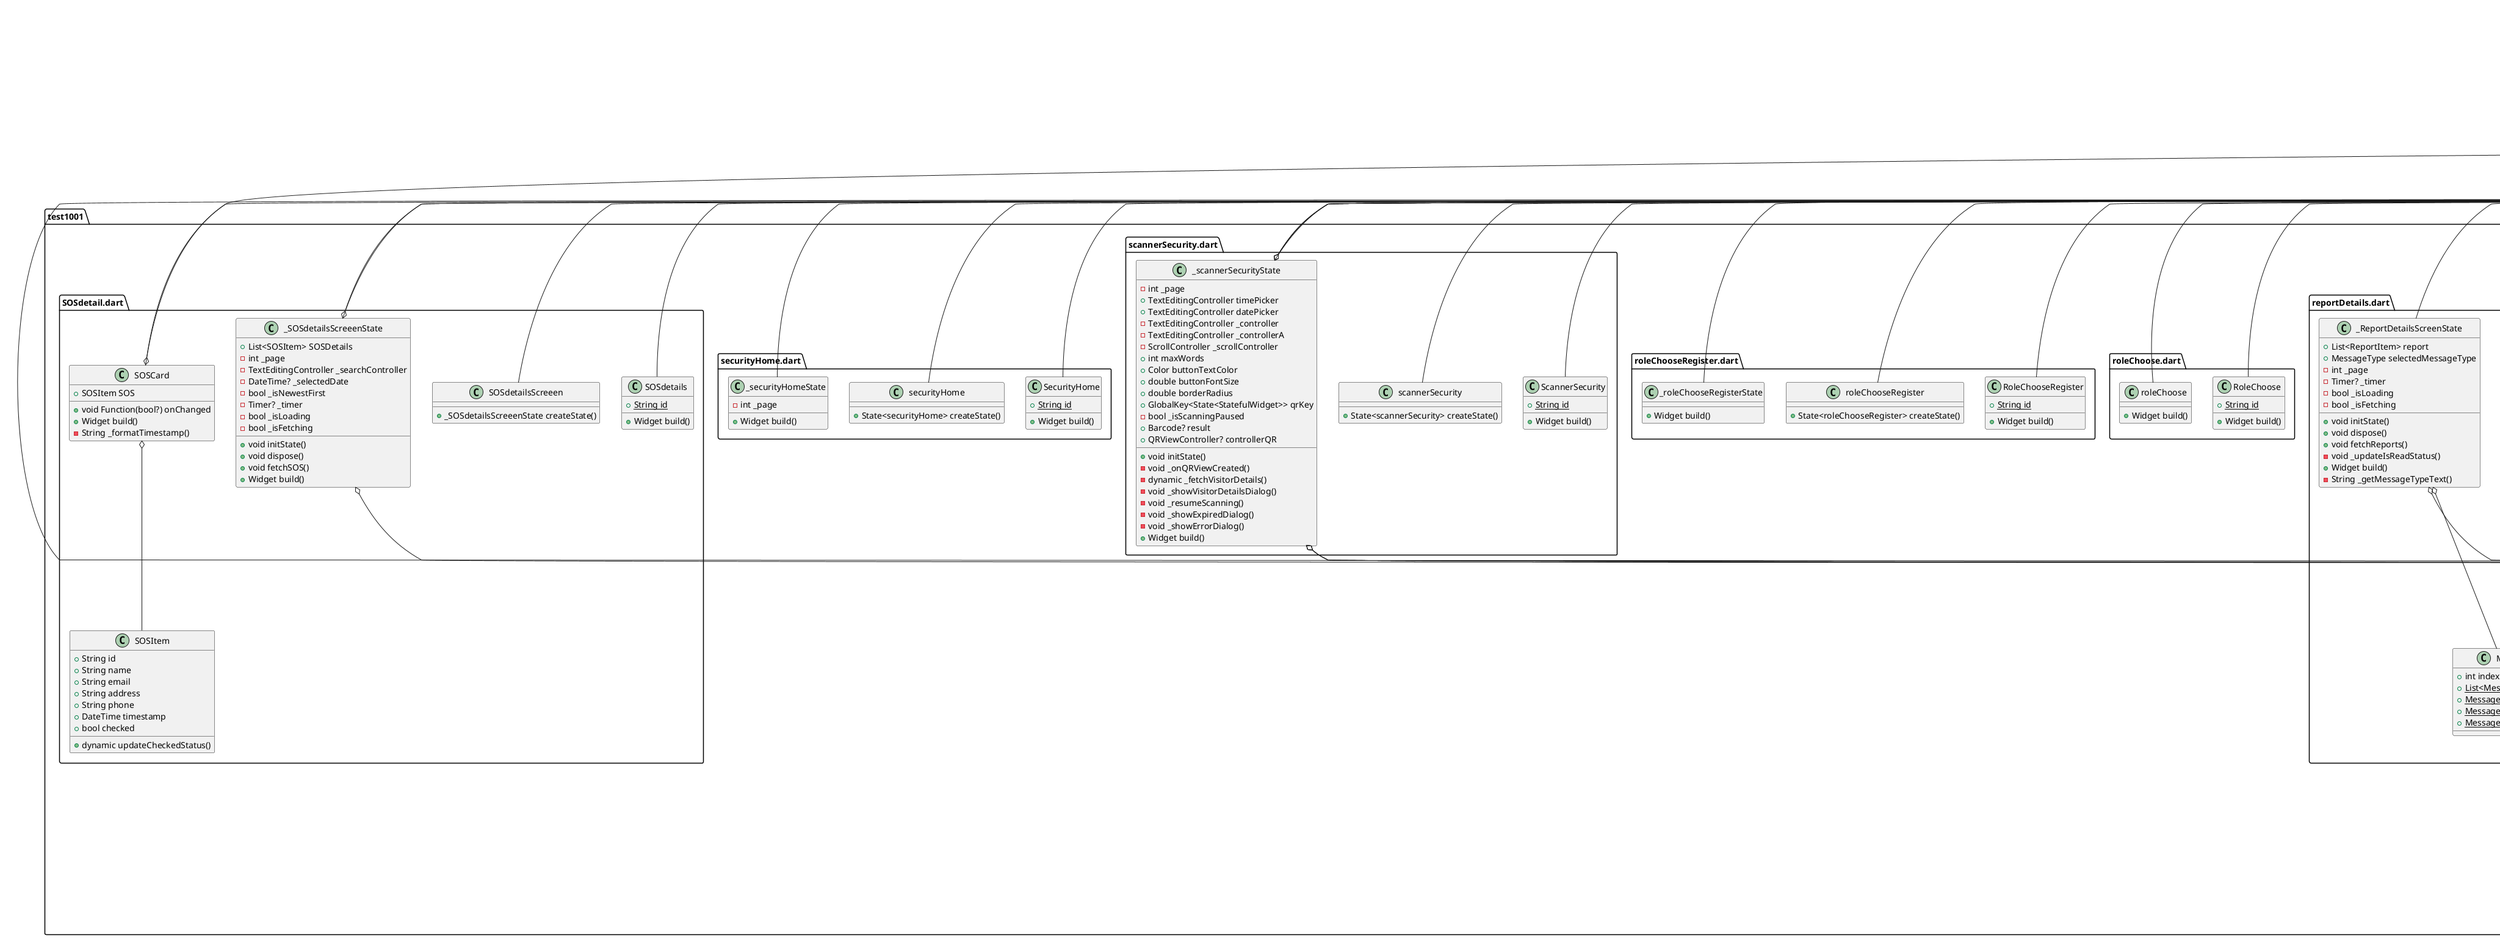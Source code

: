 @startuml
set namespaceSeparator ::

class "test1001::adminHome.dart::AdminHome" {
  {static} +String id
  +Widget build()
}

"flutter::src::widgets::framework.dart::StatelessWidget" <|-- "test1001::adminHome.dart::AdminHome"

class "test1001::adminHome.dart::adminHome" {
  +State<adminHome> createState()
}

"flutter::src::widgets::framework.dart::StatefulWidget" <|-- "test1001::adminHome.dart::adminHome"

class "test1001::adminHome.dart::_adminHomeState" {
  -int _page
  +Widget build()
}

"flutter::src::widgets::framework.dart::State" <|-- "test1001::adminHome.dart::_adminHomeState"

class "test1001::announcementResident.dart::NotificationApp" {
  {static} +String id
  +Widget build()
}

"flutter::src::widgets::framework.dart::StatelessWidget" <|-- "test1001::announcementResident.dart::NotificationApp"

class "test1001::announcementResident.dart::NotificationScreen" {
  +_NotificationScreenState createState()
}

"flutter::src::widgets::framework.dart::StatefulWidget" <|-- "test1001::announcementResident.dart::NotificationScreen"

class "test1001::announcementResident.dart::_NotificationScreenState" {
  +List<NotificationItem> notifications
  +MessageType selectedMessageType
  -int _page
  -FirebaseAuth _auth
  -Timer? _timer
  -bool _isLoading
  -bool _isFetching
  +void initState()
  +void dispose()
  -dynamic _fetchNotifications()
  -void _updateIsReadStatus()
  +Widget build()
  -String _getMessageTypeText()
}

"test1001::announcementResident.dart::_NotificationScreenState" o-- "test1001::announcementResident.dart::MessageType"
"test1001::announcementResident.dart::_NotificationScreenState" o-- "firebase_auth::firebase_auth.dart::FirebaseAuth"
"test1001::announcementResident.dart::_NotificationScreenState" o-- "dart::async::Timer"
"flutter::src::widgets::framework.dart::State" <|-- "test1001::announcementResident.dart::_NotificationScreenState"

class "test1001::announcementResident.dart::NotificationItem" {
  +String id
  +String sender
  +String subject
  +String message
  +DateTime timestamp
  +bool isRead
  +MessageType type
}

"test1001::announcementResident.dart::NotificationItem" o-- "test1001::announcementResident.dart::MessageType"

class "test1001::announcementResident.dart::NotificationCard" {
  +NotificationItem notification
  +void Function() onTap
  +void Function() onMarkAsRead
  +void Function() onDelete
  +Widget build()
}

"test1001::announcementResident.dart::NotificationCard" o-- "test1001::announcementResident.dart::NotificationItem"
"test1001::announcementResident.dart::NotificationCard" o-- "dart::ui::void Function()"
"flutter::src::widgets::framework.dart::StatelessWidget" <|-- "test1001::announcementResident.dart::NotificationCard"

class "test1001::announcementResident.dart::NotificationDetailsScreen" {
  +NotificationItem notification
  +_NotificationDetailsScreenState createState()
}

"test1001::announcementResident.dart::NotificationDetailsScreen" o-- "test1001::announcementResident.dart::NotificationItem"
"flutter::src::widgets::framework.dart::StatefulWidget" <|-- "test1001::announcementResident.dart::NotificationDetailsScreen"

class "test1001::announcementResident.dart::_NotificationDetailsScreenState" {
  -int _page
  +Widget build()
  -Widget _buildDetailContainer()
  -String _formatTimestamp()
}

"flutter::src::widgets::framework.dart::State" <|-- "test1001::announcementResident.dart::_NotificationDetailsScreenState"

class "test1001::announcementResident.dart::MessageType" {
  +int index
  {static} +List<MessageType> values
  {static} +MessageType all
  {static} +MessageType announcement
  {static} +MessageType parcel
}

"test1001::announcementResident.dart::MessageType" o-- "test1001::announcementResident.dart::MessageType"
"dart::core::Enum" <|-- "test1001::announcementResident.dart::MessageType"

class "test1001::approvalAccount.dart::AccountApproval" {
  {static} +String id
  +Widget build()
}

"flutter::src::widgets::framework.dart::StatelessWidget" <|-- "test1001::approvalAccount.dart::AccountApproval"

class "test1001::approvalAccount.dart::AccountApprovalScreen" {
  +_AccountApprovalScreenState createState()
}

"flutter::src::widgets::framework.dart::StatefulWidget" <|-- "test1001::approvalAccount.dart::AccountApprovalScreen"

class "test1001::approvalAccount.dart::_AccountApprovalScreenState" {
  +List<AccountItem> account
  +MessageType selectedMessageType
  -int _page
  -Timer? _timer
  -bool _isLoading
  -bool _isFetching
  +void initState()
  +void dispose()
  +dynamic fetchAccounts()
  +void removeAccount()
  +Widget build()
  -String _getMessageTypeText()
}

"test1001::approvalAccount.dart::_AccountApprovalScreenState" o-- "test1001::approvalAccount.dart::MessageType"
"test1001::approvalAccount.dart::_AccountApprovalScreenState" o-- "dart::async::Timer"
"flutter::src::widgets::framework.dart::State" <|-- "test1001::approvalAccount.dart::_AccountApprovalScreenState"

class "test1001::approvalAccount.dart::AccountItem" {
  +String id
  +String name
  +String email
  +String phonenumber
  +String occupancy
  +String gender
  +String address
  +DateTime timestamp
  +bool isRead
  +bool accountState
}

class "test1001::approvalAccount.dart::AccountCard" {
  +AccountItem account
  +void Function() onTap
  +Widget build()
}

"test1001::approvalAccount.dart::AccountCard" o-- "test1001::approvalAccount.dart::AccountItem"
"test1001::approvalAccount.dart::AccountCard" o-- "dart::ui::void Function()"
"flutter::src::widgets::framework.dart::StatelessWidget" <|-- "test1001::approvalAccount.dart::AccountCard"

class "test1001::approvalAccount.dart::AccountDetailsScreenDetail" {
  +AccountItem account
  +dynamic Function(AccountItem) onDecline
  +dynamic Function(AccountItem) removeAccount
  +_AccountDetailsScreenDetailState createState()
}

"test1001::approvalAccount.dart::AccountDetailsScreenDetail" o-- "test1001::approvalAccount.dart::AccountItem"
"test1001::approvalAccount.dart::AccountDetailsScreenDetail" o-- "null::dynamic Function(AccountItem)"
"flutter::src::widgets::framework.dart::StatefulWidget" <|-- "test1001::approvalAccount.dart::AccountDetailsScreenDetail"

class "test1001::approvalAccount.dart::_AccountDetailsScreenDetailState" {
  -int _page
  +bool showMessageOptions
  +void deleteAccount()
  -void _showConfirmationDialog()
  +void approveAccount()
  +Widget build()
  -Widget _buildDetailContainer()
  -String _formatTimestamp()
}

"flutter::src::widgets::framework.dart::State" <|-- "test1001::approvalAccount.dart::_AccountDetailsScreenDetailState"

class "test1001::approvalAccount.dart::MessageType" {
  +int index
  {static} +List<MessageType> values
  {static} +MessageType all
  {static} +MessageType newest
  {static} +MessageType oldest
}

"test1001::approvalAccount.dart::MessageType" o-- "test1001::approvalAccount.dart::MessageType"
"dart::core::Enum" <|-- "test1001::approvalAccount.dart::MessageType"

class "test1001::appscreen_constant.dart::AppConstant" {
  {static} +double baseWidth
  {static} +double baseHeight
  {static} +double screenWidth()
  {static} +double screenHeight()
  {static} +double widthScale()
  {static} +double heightScale()
}

class "test1001::contractorRegister.dart::ContractorRegister" {
  {static} +String id
  +Widget build()
}

"flutter::src::widgets::framework.dart::StatelessWidget" <|-- "test1001::contractorRegister.dart::ContractorRegister"

class "test1001::contractorRegister.dart::contractorRegister" {
  +State<contractorRegister> createState()
}

"flutter::src::widgets::framework.dart::StatefulWidget" <|-- "test1001::contractorRegister.dart::contractorRegister"

class "test1001::contractorRegister.dart::_contractorRegisterState" {
  -GlobalKey<FormState> _formKey
  +TextEditingController timePicker
  +TextEditingController datePicker
  -TextEditingController _timePicker
  -TextEditingController _datePicker
  -TextEditingController _companyController
  -TextEditingController _namecontroller
  -String? _selectedPurpose
  -TextEditingController _carPlateController
  -GlobalKey<State<StatefulWidget>> _qrKey
  -dynamic _saveContractorData()
  -dynamic _shareQRCodeImage()
  -void _showQRCodeDialog()
  +void showLoadingDialog()
  +Widget build()
}

"test1001::contractorRegister.dart::_contractorRegisterState" o-- "flutter::src::widgets::framework.dart::GlobalKey<FormState>"
"test1001::contractorRegister.dart::_contractorRegisterState" o-- "flutter::src::widgets::editable_text.dart::TextEditingController"
"test1001::contractorRegister.dart::_contractorRegisterState" o-- "flutter::src::widgets::framework.dart::GlobalKey<State<StatefulWidget>>"
"flutter::src::widgets::framework.dart::State" <|-- "test1001::contractorRegister.dart::_contractorRegisterState"

class "test1001::feedbackDetails.dart::FeedbackDetails" {
  {static} +String id
  +Widget build()
}

"flutter::src::widgets::framework.dart::StatelessWidget" <|-- "test1001::feedbackDetails.dart::FeedbackDetails"

class "test1001::feedbackDetails.dart::FeedbackDetailsScreen" {
  +_FeedbackDetailsScreenState createState()
}

"flutter::src::widgets::framework.dart::StatefulWidget" <|-- "test1001::feedbackDetails.dart::FeedbackDetailsScreen"

class "test1001::feedbackDetails.dart::_FeedbackDetailsScreenState" {
  +List<FeedbackItem> feedback
  +MessageType selectedMessageType
  -int _page
  -Timer? _timer
  -bool _isLoading
  -bool _isFetching
  +void initState()
  +void dispose()
  -void _fetchFeedback()
  -void _updateIsReadStatus()
  +Widget build()
  -String _getMessageTypeText()
}

"test1001::feedbackDetails.dart::_FeedbackDetailsScreenState" o-- "test1001::feedbackDetails.dart::MessageType"
"test1001::feedbackDetails.dart::_FeedbackDetailsScreenState" o-- "dart::async::Timer"
"flutter::src::widgets::framework.dart::State" <|-- "test1001::feedbackDetails.dart::_FeedbackDetailsScreenState"

class "test1001::feedbackDetails.dart::FeedbackItem" {
  +String id
  +String name
  +String email
  +String subject
  +String message
  +DateTime timestamp
  +bool isRead
}

class "test1001::feedbackDetails.dart::FeedbackCard" {
  +FeedbackItem feedback
  +void Function() onTap
  +Widget build()
}

"test1001::feedbackDetails.dart::FeedbackCard" o-- "test1001::feedbackDetails.dart::FeedbackItem"
"test1001::feedbackDetails.dart::FeedbackCard" o-- "dart::ui::void Function()"
"flutter::src::widgets::framework.dart::StatelessWidget" <|-- "test1001::feedbackDetails.dart::FeedbackCard"

class "test1001::feedbackDetails.dart::FeedbackDetailsScreenDetail" {
  +FeedbackItem feedback
  +_FeedbackDetailsScreenDetailState createState()
}

"test1001::feedbackDetails.dart::FeedbackDetailsScreenDetail" o-- "test1001::feedbackDetails.dart::FeedbackItem"
"flutter::src::widgets::framework.dart::StatefulWidget" <|-- "test1001::feedbackDetails.dart::FeedbackDetailsScreenDetail"

class "test1001::feedbackDetails.dart::_FeedbackDetailsScreenDetailState" {
  -int _page
  +Widget build()
  -Widget _buildDetailContainer()
  -String _formatTimestamp()
}

"flutter::src::widgets::framework.dart::State" <|-- "test1001::feedbackDetails.dart::_FeedbackDetailsScreenDetailState"

class "test1001::feedbackDetails.dart::MessageType" {
  +int index
  {static} +List<MessageType> values
  {static} +MessageType all
  {static} +MessageType newest
  {static} +MessageType oldest
}

"test1001::feedbackDetails.dart::MessageType" o-- "test1001::feedbackDetails.dart::MessageType"
"dart::core::Enum" <|-- "test1001::feedbackDetails.dart::MessageType"

class "test1001::feedbackResident.dart::FeedbackResident" {
  {static} +String id
  +Widget build()
}

"flutter::src::widgets::framework.dart::StatelessWidget" <|-- "test1001::feedbackResident.dart::FeedbackResident"

class "test1001::feedbackResident.dart::feedbackResident" {
  +State<feedbackResident> createState()
}

"flutter::src::widgets::framework.dart::StatefulWidget" <|-- "test1001::feedbackResident.dart::feedbackResident"

class "test1001::feedbackResident.dart::_feedbackResidentState" {
  -int _page
  +TextEditingController timePicker
  +TextEditingController datePicker
  -TextEditingController _controller
  -TextEditingController _controllerA
  -TextEditingController _controllerB
  -TextEditingController _controllerC
  -ScrollController _scrollController
  -GlobalKey<FormState> _formKey
  +int maxWords
  +void initState()
  -dynamic _submitFeedback()
  +Widget build()
}

"test1001::feedbackResident.dart::_feedbackResidentState" o-- "flutter::src::widgets::editable_text.dart::TextEditingController"
"test1001::feedbackResident.dart::_feedbackResidentState" o-- "flutter::src::widgets::scroll_controller.dart::ScrollController"
"test1001::feedbackResident.dart::_feedbackResidentState" o-- "flutter::src::widgets::framework.dart::GlobalKey<FormState>"
"flutter::src::widgets::framework.dart::State" <|-- "test1001::feedbackResident.dart::_feedbackResidentState"

class "test1001::feedbackResident.dart::WordLimitFormatter" {
  +int maxWords
  +TextEditingValue formatEditUpdate()
}

"flutter::src::services::text_formatter.dart::TextInputFormatter" <|-- "test1001::feedbackResident.dart::WordLimitFormatter"

class "test1001::forgetpassword.dart::Forgetpassword" {
  {static} +String id
  +Widget build()
}

"flutter::src::widgets::framework.dart::StatelessWidget" <|-- "test1001::forgetpassword.dart::Forgetpassword"

class "test1001::forgetpassword.dart::forgetPassword" {
  +State<forgetPassword> createState()
}

"flutter::src::widgets::framework.dart::StatefulWidget" <|-- "test1001::forgetpassword.dart::forgetPassword"

class "test1001::forgetpassword.dart::_forgetPasswordState" {
  +Widget build()
}

"flutter::src::widgets::framework.dart::State" <|-- "test1001::forgetpassword.dart::_forgetPasswordState"

class "test1001::historyQRcode.dart::HistoryPage" {
  {static} +String id
  +_HistoryPageState createState()
}

"flutter::src::widgets::framework.dart::StatefulWidget" <|-- "test1001::historyQRcode.dart::HistoryPage"

class "test1001::historyQRcode.dart::_HistoryPageState" {
  -FirebaseAuth _auth
  -FirebaseFirestore _firestore
  -dynamic _getVisitorData()
  -void _shareQRCode()
  +Widget build()
}

"test1001::historyQRcode.dart::_HistoryPageState" o-- "firebase_auth::firebase_auth.dart::FirebaseAuth"
"test1001::historyQRcode.dart::_HistoryPageState" o-- "cloud_firestore::cloud_firestore.dart::FirebaseFirestore"
"flutter::src::widgets::framework.dart::State" <|-- "test1001::historyQRcode.dart::_HistoryPageState"

class "test1001::loginPage.dart::loginPage" {
  {static} +String id
  +String role
  +_LoginPageState createState()
}

"flutter::src::widgets::framework.dart::StatefulWidget" <|-- "test1001::loginPage.dart::loginPage"

class "test1001::loginPage.dart::_LoginPageState" {
  -GlobalKey<FormState> _formKey
  +TextEditingController emailController
  +TextEditingController passwordController
  -bool _isObscured
  -void _toggleVisibility()
  -dynamic _login()
  +Widget build()
}

"test1001::loginPage.dart::_LoginPageState" o-- "flutter::src::widgets::framework.dart::GlobalKey<FormState>"
"test1001::loginPage.dart::_LoginPageState" o-- "flutter::src::widgets::editable_text.dart::TextEditingController"
"flutter::src::widgets::framework.dart::State" <|-- "test1001::loginPage.dart::_LoginPageState"

class "test1001::main.dart::MyApp" {
  +Widget build()
}

"flutter::src::widgets::framework.dart::StatelessWidget" <|-- "test1001::main.dart::MyApp"

class "test1001::makeAnnouncement.dart::MakeAnnouncement" {
  {static} +String id
  +Widget build()
}

"flutter::src::widgets::framework.dart::StatelessWidget" <|-- "test1001::makeAnnouncement.dart::MakeAnnouncement"

class "test1001::makeAnnouncement.dart::makeAnnouncement" {
  +State<makeAnnouncement> createState()
}

"flutter::src::widgets::framework.dart::StatefulWidget" <|-- "test1001::makeAnnouncement.dart::makeAnnouncement"

class "test1001::makeAnnouncement.dart::_makeAnnouncementState" {
  -int _page
  +TextEditingController subjectController
  +TextEditingController messageController
  -GlobalKey<FormState> _formKey
  +dynamic getAccessToken()
  +dynamic sendNotificationToAllResidents()
  -dynamic _saveAnnouncement()
  -void _clearContent()
  +void showLoadingDialog()
  -void _showConfirmationDialog()
  +Widget build()
}

"test1001::makeAnnouncement.dart::_makeAnnouncementState" o-- "flutter::src::widgets::editable_text.dart::TextEditingController"
"test1001::makeAnnouncement.dart::_makeAnnouncementState" o-- "flutter::src::widgets::framework.dart::GlobalKey<FormState>"
"flutter::src::widgets::framework.dart::State" <|-- "test1001::makeAnnouncement.dart::_makeAnnouncementState"

class "test1001::parcelManagement.dart::ParcelManagement" {
  {static} +String id
  +Widget build()
}

"flutter::src::widgets::framework.dart::StatelessWidget" <|-- "test1001::parcelManagement.dart::ParcelManagement"

class "test1001::parcelManagement.dart::ParcelManagementScreeen" {
  +_ParcelManagementScreeenState createState()
}

"flutter::src::widgets::framework.dart::StatefulWidget" <|-- "test1001::parcelManagement.dart::ParcelManagementScreeen"

class "test1001::parcelManagement.dart::_ParcelManagementScreeenState" {
  +List<ResidentItem> residentDetails
  -int _page
  -TextEditingController _searchController
  -Timer? _timer
  -bool _isLoading
  -bool _isFetching
  +void initState()
  +void dispose()
  +dynamic fetchResidents()
  +Widget build()
}

"test1001::parcelManagement.dart::_ParcelManagementScreeenState" o-- "flutter::src::widgets::editable_text.dart::TextEditingController"
"test1001::parcelManagement.dart::_ParcelManagementScreeenState" o-- "dart::async::Timer"
"flutter::src::widgets::framework.dart::State" <|-- "test1001::parcelManagement.dart::_ParcelManagementScreeenState"

class "test1001::parcelManagement.dart::ResidentItem" {
  +String name
  +String phonenumber
  +String address
  +String email
}

class "test1001::parcelManagement.dart::ResidentCard" {
  +ResidentItem resident
  +void Function() onTap
  +Widget build()
}

"test1001::parcelManagement.dart::ResidentCard" o-- "test1001::parcelManagement.dart::ResidentItem"
"test1001::parcelManagement.dart::ResidentCard" o-- "dart::ui::void Function()"
"flutter::src::widgets::framework.dart::StatelessWidget" <|-- "test1001::parcelManagement.dart::ResidentCard"

class "test1001::parcelManagement.dart::ResidentDetailsScreen" {
  +ResidentItem resident
  +_ResidentDetailsScreenState createState()
}

"test1001::parcelManagement.dart::ResidentDetailsScreen" o-- "test1001::parcelManagement.dart::ResidentItem"
"flutter::src::widgets::framework.dart::StatefulWidget" <|-- "test1001::parcelManagement.dart::ResidentDetailsScreen"

class "test1001::parcelManagement.dart::_ResidentDetailsScreenState" {
  -int _page
  +Widget build()
  -Widget _buildDetailContainer()
  -String _formatTimestamp()
}

"flutter::src::widgets::framework.dart::State" <|-- "test1001::parcelManagement.dart::_ResidentDetailsScreenState"

class "test1001::registerResident.dart::RegisterResident" {
  {static} +String id
  +String role
  +Widget build()
}

"flutter::src::widgets::framework.dart::StatelessWidget" <|-- "test1001::registerResident.dart::RegisterResident"

class "test1001::registerResident.dart::registerResident" {
  +String role
  +State<registerResident> createState()
}

"flutter::src::widgets::framework.dart::StatefulWidget" <|-- "test1001::registerResident.dart::registerResident"

class "test1001::registerResident.dart::_registerResidentState" {
  +Color textColor
  -Gender _selectedGender
  -FirebaseAuth _auth
  -FirebaseFirestore _firestore
  -GlobalKey<FormState> _formKey
  -TextEditingController _usernameController
  -TextEditingController _emailController
  -TextEditingController _passwordController
  -TextEditingController _phoneController
  -TextEditingController _addressController
  -String? _selectedOccupancy
  -bool _isObscured
  -void _toggleVisibility()
  -dynamic _register()
  +Widget build()
}

"test1001::registerResident.dart::_registerResidentState" o-- "dart::ui::Color"
"test1001::registerResident.dart::_registerResidentState" o-- "test1001::registerResident.dart::Gender"
"test1001::registerResident.dart::_registerResidentState" o-- "firebase_auth::firebase_auth.dart::FirebaseAuth"
"test1001::registerResident.dart::_registerResidentState" o-- "cloud_firestore::cloud_firestore.dart::FirebaseFirestore"
"test1001::registerResident.dart::_registerResidentState" o-- "flutter::src::widgets::framework.dart::GlobalKey<FormState>"
"test1001::registerResident.dart::_registerResidentState" o-- "flutter::src::widgets::editable_text.dart::TextEditingController"
"flutter::src::widgets::framework.dart::State" <|-- "test1001::registerResident.dart::_registerResidentState"

class "test1001::registerResident.dart::Gender" {
  +int index
  {static} +List<Gender> values
  {static} +Gender male
  {static} +Gender female
}

"test1001::registerResident.dart::Gender" o-- "test1001::registerResident.dart::Gender"
"dart::core::Enum" <|-- "test1001::registerResident.dart::Gender"

class "test1001::registerSecurityAdmin.dart::RegisterSecurityAdmin" {
  {static} +String id
  +String role
  +Widget build()
}

"flutter::src::widgets::framework.dart::StatelessWidget" <|-- "test1001::registerSecurityAdmin.dart::RegisterSecurityAdmin"

class "test1001::registerSecurityAdmin.dart::RegisterSecurityAdminScreen" {
  +String role
  +State<RegisterSecurityAdminScreen> createState()
}

"flutter::src::widgets::framework.dart::StatefulWidget" <|-- "test1001::registerSecurityAdmin.dart::RegisterSecurityAdminScreen"

class "test1001::registerSecurityAdmin.dart::_RegisterSecurityAdminScreenState" {
  -GlobalKey<FormState> _formKey
  -TextEditingController _emailController
  -TextEditingController _passwordController
  -TextEditingController _confirmPasswordController
  -bool _isObscured
  -FirebaseAuth _auth
  -FirebaseFirestore _firestore
  -void _toggleVisibility()
  -dynamic _register()
  +Widget build()
}

"test1001::registerSecurityAdmin.dart::_RegisterSecurityAdminScreenState" o-- "flutter::src::widgets::framework.dart::GlobalKey<FormState>"
"test1001::registerSecurityAdmin.dart::_RegisterSecurityAdminScreenState" o-- "flutter::src::widgets::editable_text.dart::TextEditingController"
"test1001::registerSecurityAdmin.dart::_RegisterSecurityAdminScreenState" o-- "firebase_auth::firebase_auth.dart::FirebaseAuth"
"test1001::registerSecurityAdmin.dart::_RegisterSecurityAdminScreenState" o-- "cloud_firestore::cloud_firestore.dart::FirebaseFirestore"
"flutter::src::widgets::framework.dart::State" <|-- "test1001::registerSecurityAdmin.dart::_RegisterSecurityAdminScreenState"

class "test1001::reportDetails.dart::ReportDetails" {
  {static} +String id
  +Widget build()
}

"flutter::src::widgets::framework.dart::StatelessWidget" <|-- "test1001::reportDetails.dart::ReportDetails"

class "test1001::reportDetails.dart::ReportDetailsScreen" {
  +_ReportDetailsScreenState createState()
}

"flutter::src::widgets::framework.dart::StatefulWidget" <|-- "test1001::reportDetails.dart::ReportDetailsScreen"

class "test1001::reportDetails.dart::_ReportDetailsScreenState" {
  +List<ReportItem> report
  +MessageType selectedMessageType
  -int _page
  -Timer? _timer
  -bool _isLoading
  -bool _isFetching
  +void initState()
  +void dispose()
  +void fetchReports()
  -void _updateIsReadStatus()
  +Widget build()
  -String _getMessageTypeText()
}

"test1001::reportDetails.dart::_ReportDetailsScreenState" o-- "test1001::reportDetails.dart::MessageType"
"test1001::reportDetails.dart::_ReportDetailsScreenState" o-- "dart::async::Timer"
"flutter::src::widgets::framework.dart::State" <|-- "test1001::reportDetails.dart::_ReportDetailsScreenState"

class "test1001::reportDetails.dart::ReportItem" {
  +String id
  +String name
  +String email
  +String subject
  +String message
  +DateTime timestamp
  +bool isRead
  +List<String> media
}

class "test1001::reportDetails.dart::ReportCard" {
  +ReportItem report
  +void Function() onTap
  +Widget build()
}

"test1001::reportDetails.dart::ReportCard" o-- "test1001::reportDetails.dart::ReportItem"
"test1001::reportDetails.dart::ReportCard" o-- "dart::ui::void Function()"
"flutter::src::widgets::framework.dart::StatelessWidget" <|-- "test1001::reportDetails.dart::ReportCard"

class "test1001::reportDetails.dart::ReportDetailsScreenDetail" {
  +ReportItem report
  +_ReportDetailsScreenDetailState createState()
}

"test1001::reportDetails.dart::ReportDetailsScreenDetail" o-- "test1001::reportDetails.dart::ReportItem"
"flutter::src::widgets::framework.dart::StatefulWidget" <|-- "test1001::reportDetails.dart::ReportDetailsScreenDetail"

class "test1001::reportDetails.dart::_ReportDetailsScreenDetailState" {
  -int _page
  +Widget build()
  -Widget _buildDetailContainer()
  -Widget _buildMediaGrid()
  -String _formatTimestamp()
}

"flutter::src::widgets::framework.dart::State" <|-- "test1001::reportDetails.dart::_ReportDetailsScreenDetailState"

class "test1001::reportDetails.dart::FullScreenImage" {
  +String imagePath
  +Widget build()
}

"flutter::src::widgets::framework.dart::StatelessWidget" <|-- "test1001::reportDetails.dart::FullScreenImage"

class "test1001::reportDetails.dart::MessageType" {
  +int index
  {static} +List<MessageType> values
  {static} +MessageType all
  {static} +MessageType newest
  {static} +MessageType oldest
}

"test1001::reportDetails.dart::MessageType" o-- "test1001::reportDetails.dart::MessageType"
"dart::core::Enum" <|-- "test1001::reportDetails.dart::MessageType"

class "test1001::reportGuard.dart::ReportSecurity" {
  {static} +String id
  +Widget build()
}

"flutter::src::widgets::framework.dart::StatelessWidget" <|-- "test1001::reportGuard.dart::ReportSecurity"

class "test1001::reportGuard.dart::reportSecurity" {
  +State<reportSecurity> createState()
}

"flutter::src::widgets::framework.dart::StatefulWidget" <|-- "test1001::reportGuard.dart::reportSecurity"

class "test1001::reportGuard.dart::_reportSecurityState" {
  -int _page
  +TextEditingController timePicker
  +TextEditingController datePicker
  -TextEditingController _controller
  -TextEditingController _controllerA
  -TextEditingController _controllerB
  -TextEditingController _controllerC
  -ScrollController _scrollController
  -GlobalKey<FormState> _formKey
  +int maxWords
  +Color buttonTextColor
  +double buttonFontSize
  +double borderRadius
  -List<File> _selectedImages
  +dynamic path
  +dynamic selectFromGallery()
  +void initState()
  +dynamic saveData()
  +void showLoadingDialog()
  +Widget build()
  +Widget buildCustomButton()
}

"test1001::reportGuard.dart::_reportSecurityState" o-- "flutter::src::widgets::editable_text.dart::TextEditingController"
"test1001::reportGuard.dart::_reportSecurityState" o-- "flutter::src::widgets::scroll_controller.dart::ScrollController"
"test1001::reportGuard.dart::_reportSecurityState" o-- "flutter::src::widgets::framework.dart::GlobalKey<FormState>"
"test1001::reportGuard.dart::_reportSecurityState" o-- "dart::ui::Color"
"flutter::src::widgets::framework.dart::State" <|-- "test1001::reportGuard.dart::_reportSecurityState"

class "test1001::reportGuard.dart::WordLimitFormatter" {
  +int maxWords
  +TextEditingValue formatEditUpdate()
}

"flutter::src::services::text_formatter.dart::TextInputFormatter" <|-- "test1001::reportGuard.dart::WordLimitFormatter"

class "test1001::reportResident.dart::ReportResident" {
  {static} +String id
  +Widget build()
}

"flutter::src::widgets::framework.dart::StatelessWidget" <|-- "test1001::reportResident.dart::ReportResident"

class "test1001::reportResident.dart::reportResident" {
  +State<reportResident> createState()
}

"flutter::src::widgets::framework.dart::StatefulWidget" <|-- "test1001::reportResident.dart::reportResident"

class "test1001::reportResident.dart::_reportResidentState" {
  -int _page
  +TextEditingController timePicker
  +TextEditingController datePicker
  -TextEditingController _controller
  -TextEditingController _controllerA
  -TextEditingController _controllerB
  -TextEditingController _controllerC
  -ScrollController _scrollController
  -GlobalKey<FormState> _formKey
  +int maxWords
  +Color buttonTextColor
  +double buttonFontSize
  +double borderRadius
  -List<File> _selectedImages
  +dynamic selectFromGallery()
  +void initState()
  +dynamic saveData()
  +void showLoadingDialog()
  +Widget build()
  +Widget buildCustomButton()
}

"test1001::reportResident.dart::_reportResidentState" o-- "flutter::src::widgets::editable_text.dart::TextEditingController"
"test1001::reportResident.dart::_reportResidentState" o-- "flutter::src::widgets::scroll_controller.dart::ScrollController"
"test1001::reportResident.dart::_reportResidentState" o-- "flutter::src::widgets::framework.dart::GlobalKey<FormState>"
"test1001::reportResident.dart::_reportResidentState" o-- "dart::ui::Color"
"flutter::src::widgets::framework.dart::State" <|-- "test1001::reportResident.dart::_reportResidentState"

class "test1001::reportResident.dart::WordLimitFormatter" {
  +int maxWords
  +TextEditingValue formatEditUpdate()
}

"flutter::src::services::text_formatter.dart::TextInputFormatter" <|-- "test1001::reportResident.dart::WordLimitFormatter"

class "test1001::residentHome.dart::ResidentHome" {
  {static} +String id
  +Widget build()
}

"flutter::src::widgets::framework.dart::StatelessWidget" <|-- "test1001::residentHome.dart::ResidentHome"

class "test1001::residentHome.dart::residentHome" {
  +State<residentHome> createState()
}

"flutter::src::widgets::framework.dart::StatefulWidget" <|-- "test1001::residentHome.dart::residentHome"

class "test1001::residentHome.dart::_residentHomeState" {
  -int _page
  +String userName
  -FirebaseAuth _auth
  -ImagePicker _picker
  -String? _profileImageUrl
  -bool _isLoading
  +void initState()
  +dynamic fetchUserName()
  -dynamic _loadProfileImage()
  -dynamic _pickAndUploadImage()
  +Widget build()
}

"test1001::residentHome.dart::_residentHomeState" o-- "firebase_auth::firebase_auth.dart::FirebaseAuth"
"test1001::residentHome.dart::_residentHomeState" o-- "image_picker::image_picker.dart::ImagePicker"
"flutter::src::widgets::framework.dart::State" <|-- "test1001::residentHome.dart::_residentHomeState"

class "test1001::roleChoose.dart::RoleChoose" {
  {static} +String id
  +Widget build()
}

"flutter::src::widgets::framework.dart::StatelessWidget" <|-- "test1001::roleChoose.dart::RoleChoose"

class "test1001::roleChoose.dart::roleChoose" {
  +Widget build()
}

"flutter::src::widgets::framework.dart::StatelessWidget" <|-- "test1001::roleChoose.dart::roleChoose"

class "test1001::roleChooseRegister.dart::RoleChooseRegister" {
  {static} +String id
  +Widget build()
}

"flutter::src::widgets::framework.dart::StatelessWidget" <|-- "test1001::roleChooseRegister.dart::RoleChooseRegister"

class "test1001::roleChooseRegister.dart::roleChooseRegister" {
  +State<roleChooseRegister> createState()
}

"flutter::src::widgets::framework.dart::StatefulWidget" <|-- "test1001::roleChooseRegister.dart::roleChooseRegister"

class "test1001::roleChooseRegister.dart::_roleChooseRegisterState" {
  +Widget build()
}

"flutter::src::widgets::framework.dart::State" <|-- "test1001::roleChooseRegister.dart::_roleChooseRegisterState"

class "test1001::scannerSecurity.dart::ScannerSecurity" {
  {static} +String id
  +Widget build()
}

"flutter::src::widgets::framework.dart::StatelessWidget" <|-- "test1001::scannerSecurity.dart::ScannerSecurity"

class "test1001::scannerSecurity.dart::scannerSecurity" {
  +State<scannerSecurity> createState()
}

"flutter::src::widgets::framework.dart::StatefulWidget" <|-- "test1001::scannerSecurity.dart::scannerSecurity"

class "test1001::scannerSecurity.dart::_scannerSecurityState" {
  -int _page
  +TextEditingController timePicker
  +TextEditingController datePicker
  -TextEditingController _controller
  -TextEditingController _controllerA
  -ScrollController _scrollController
  +int maxWords
  +Color buttonTextColor
  +double buttonFontSize
  +double borderRadius
  +GlobalKey<State<StatefulWidget>> qrKey
  -bool _isScanningPaused
  +Barcode? result
  +QRViewController? controllerQR
  +void initState()
  -void _onQRViewCreated()
  -dynamic _fetchVisitorDetails()
  -void _showVisitorDetailsDialog()
  -void _resumeScanning()
  -void _showExpiredDialog()
  -void _showErrorDialog()
  +Widget build()
}

"test1001::scannerSecurity.dart::_scannerSecurityState" o-- "flutter::src::widgets::editable_text.dart::TextEditingController"
"test1001::scannerSecurity.dart::_scannerSecurityState" o-- "flutter::src::widgets::scroll_controller.dart::ScrollController"
"test1001::scannerSecurity.dart::_scannerSecurityState" o-- "dart::ui::Color"
"test1001::scannerSecurity.dart::_scannerSecurityState" o-- "flutter::src::widgets::framework.dart::GlobalKey<State<StatefulWidget>>"
"test1001::scannerSecurity.dart::_scannerSecurityState" o-- "qr_code_scanner::src::types::barcode.dart::Barcode"
"test1001::scannerSecurity.dart::_scannerSecurityState" o-- "qr_code_scanner::src::qr_code_scanner.dart::QRViewController"
"flutter::src::widgets::framework.dart::State" <|-- "test1001::scannerSecurity.dart::_scannerSecurityState"

class "test1001::securityHome.dart::SecurityHome" {
  {static} +String id
  +Widget build()
}

"flutter::src::widgets::framework.dart::StatelessWidget" <|-- "test1001::securityHome.dart::SecurityHome"

class "test1001::securityHome.dart::securityHome" {
  +State<securityHome> createState()
}

"flutter::src::widgets::framework.dart::StatefulWidget" <|-- "test1001::securityHome.dart::securityHome"

class "test1001::securityHome.dart::_securityHomeState" {
  -int _page
  +Widget build()
}

"flutter::src::widgets::framework.dart::State" <|-- "test1001::securityHome.dart::_securityHomeState"

class "test1001::SOSdetail.dart::SOSdetails" {
  {static} +String id
  +Widget build()
}

"flutter::src::widgets::framework.dart::StatelessWidget" <|-- "test1001::SOSdetail.dart::SOSdetails"

class "test1001::SOSdetail.dart::SOSdetailsScreeen" {
  +_SOSdetailsScreeenState createState()
}

"flutter::src::widgets::framework.dart::StatefulWidget" <|-- "test1001::SOSdetail.dart::SOSdetailsScreeen"

class "test1001::SOSdetail.dart::_SOSdetailsScreeenState" {
  +List<SOSItem> SOSDetails
  -int _page
  -TextEditingController _searchController
  -DateTime? _selectedDate
  -bool _isNewestFirst
  -Timer? _timer
  -bool _isLoading
  -bool _isFetching
  +void initState()
  +void dispose()
  +void fetchSOS()
  +Widget build()
}

"test1001::SOSdetail.dart::_SOSdetailsScreeenState" o-- "flutter::src::widgets::editable_text.dart::TextEditingController"
"test1001::SOSdetail.dart::_SOSdetailsScreeenState" o-- "dart::async::Timer"
"flutter::src::widgets::framework.dart::State" <|-- "test1001::SOSdetail.dart::_SOSdetailsScreeenState"

class "test1001::SOSdetail.dart::SOSItem" {
  +String id
  +String name
  +String email
  +String address
  +String phone
  +DateTime timestamp
  +bool checked
  +dynamic updateCheckedStatus()
}

class "test1001::SOSdetail.dart::SOSCard" {
  +SOSItem SOS
  +void Function(bool?) onChanged
  +Widget build()
  -String _formatTimestamp()
}

"test1001::SOSdetail.dart::SOSCard" o-- "test1001::SOSdetail.dart::SOSItem"
"test1001::SOSdetail.dart::SOSCard" o-- "flutter::src::foundation::basic_types.dart::void Function(bool)"
"flutter::src::widgets::framework.dart::StatelessWidget" <|-- "test1001::SOSdetail.dart::SOSCard"

class "test1001::SOSpage.dart::SOSpage" {
  {static} +String id
  +Widget build()
}

"flutter::src::widgets::framework.dart::StatelessWidget" <|-- "test1001::SOSpage.dart::SOSpage"

class "test1001::SOSpage.dart::soscall" {
  +State<soscall> createState()
}

"flutter::src::widgets::framework.dart::StatefulWidget" <|-- "test1001::SOSpage.dart::soscall"

class "test1001::SOSpage.dart::_soscallState" {
  -int _page
  +dynamic showSOSDialog()
  +void showLoadingDialog()
  +Widget build()
}

"flutter::src::widgets::framework.dart::State" <|-- "test1001::SOSpage.dart::_soscallState"

class "test1001::startRMS.dart::StartRMS" {
  {static} +String id
  +Widget build()
}

"flutter::src::widgets::framework.dart::StatelessWidget" <|-- "test1001::startRMS.dart::StartRMS"

class "test1001::startRMS.dart::startRMS" {
  +Widget build()
}

"flutter::src::widgets::framework.dart::StatelessWidget" <|-- "test1001::startRMS.dart::startRMS"

class "test1001::star_widget.dart::StarWidget" {
  +double? left
  +double? top
  +double? right
  +double width
  +double height
  +Widget build()
}

"flutter::src::widgets::framework.dart::StatelessWidget" <|-- "test1001::star_widget.dart::StarWidget"

class "test1001::SuccessAdminGuard.dart::SuccessAdminGuard" {
  {static} +String id
  +Widget build()
}

"flutter::src::widgets::framework.dart::StatelessWidget" <|-- "test1001::SuccessAdminGuard.dart::SuccessAdminGuard"

class "test1001::SuccessAdminGuard.dart::successPageAG" {
  +Widget build()
}

"flutter::src::widgets::framework.dart::StatelessWidget" <|-- "test1001::SuccessAdminGuard.dart::successPageAG"

class "test1001::successfulregistered.dart::SuccessPage" {
  {static} +String id
  +Widget build()
}

"flutter::src::widgets::framework.dart::StatelessWidget" <|-- "test1001::successfulregistered.dart::SuccessPage"

class "test1001::successfulregistered.dart::successPage" {
  +Widget build()
}

"flutter::src::widgets::framework.dart::StatelessWidget" <|-- "test1001::successfulregistered.dart::successPage"

class "test1001::utility.dart::UtilityPage" {
  {static} +String id
  +Widget build()
}

"flutter::src::widgets::framework.dart::StatelessWidget" <|-- "test1001::utility.dart::UtilityPage"

class "test1001::utility.dart::utilityPage" {
  +State<utilityPage> createState()
}

"flutter::src::widgets::framework.dart::StatefulWidget" <|-- "test1001::utility.dart::utilityPage"

class "test1001::utility.dart::_utilityPageState" {
  -int _page
  +Widget build()
}

"flutter::src::widgets::framework.dart::State" <|-- "test1001::utility.dart::_utilityPageState"

class "test1001::utility.dart::StatementScreen" {
  +_StatementScreenState createState()
}

"flutter::src::widgets::framework.dart::StatefulWidget" <|-- "test1001::utility.dart::StatementScreen"

class "test1001::utility.dart::_StatementScreenState" {
  +bool isPaid
  +List<Map<String, dynamic>> transactions
  +void initState()
  -void _generateTransactions()
  -void _makePayment()
  +Widget build()
}

"flutter::src::widgets::framework.dart::State" <|-- "test1001::utility.dart::_StatementScreenState"

class "test1001::utility.dart::TotalDueSection" {
  +bool isPaid
  +void Function() onPayPressed
  +List<Map<String, dynamic>> transactions
  +Widget build()
}

"test1001::utility.dart::TotalDueSection" o-- "dart::ui::void Function()"
"flutter::src::widgets::framework.dart::StatelessWidget" <|-- "test1001::utility.dart::TotalDueSection"

class "test1001::utility.dart::TransactionsList" {
  +bool showAll
  +List<Map<String, dynamic>> transactions
  +List<Map<String, dynamic>> displayedTransactions
  -Map<String, List<Map<String, dynamic>>> _groupTransactionsByMonth()
  +Widget build()
}

"flutter::src::widgets::framework.dart::StatelessWidget" <|-- "test1001::utility.dart::TransactionsList"

class "test1001::utility.dart::TransactionItem" {
  +Map<String, dynamic> transaction
  +Widget build()
}

"flutter::src::widgets::framework.dart::StatelessWidget" <|-- "test1001::utility.dart::TransactionItem"

class "test1001::utility.dart::ViewAllTransactionsButton" {
  +List<Map<String, dynamic>> transactions
  +Widget build()
}

"flutter::src::widgets::framework.dart::StatelessWidget" <|-- "test1001::utility.dart::ViewAllTransactionsButton"

class "test1001::utility.dart::AllTransactionsScreen" {
  +List<Map<String, dynamic>> transactions
  +Widget build()
}

"flutter::src::widgets::framework.dart::StatelessWidget" <|-- "test1001::utility.dart::AllTransactionsScreen"

class "test1001::utility.dart::PaymentDialog" {
  +Widget build()
}

"flutter::src::widgets::framework.dart::StatelessWidget" <|-- "test1001::utility.dart::PaymentDialog"

class "test1001::utility.dart::FPXPaymentDialog" {
  +_FPXPaymentDialogState createState()
}

"flutter::src::widgets::framework.dart::StatefulWidget" <|-- "test1001::utility.dart::FPXPaymentDialog"

class "test1001::utility.dart::_FPXPaymentDialogState" {
  +String? selectedBank
  +bool agreeToTerms
  +List<String> banks
  +Widget build()
}

"flutter::src::widgets::framework.dart::State" <|-- "test1001::utility.dart::_FPXPaymentDialogState"

class "test1001::utility.dart::CreditCardFormDialog" {
  +_CreditCardFormDialogState createState()
}

"flutter::src::widgets::framework.dart::StatefulWidget" <|-- "test1001::utility.dart::CreditCardFormDialog"

class "test1001::utility.dart::_CreditCardFormDialogState" {
  -GlobalKey<FormState> _formKey
  -TextEditingController _cardNumberController
  -TextEditingController _expiryDateController
  -TextEditingController _cvvController
  -TextEditingController _cardHolderNameController
  +Widget build()
  +void dispose()
}

"test1001::utility.dart::_CreditCardFormDialogState" o-- "flutter::src::widgets::framework.dart::GlobalKey<FormState>"
"test1001::utility.dart::_CreditCardFormDialogState" o-- "flutter::src::widgets::editable_text.dart::TextEditingController"
"flutter::src::widgets::framework.dart::State" <|-- "test1001::utility.dart::_CreditCardFormDialogState"

class "test1001::utility.dart::TransactionDetailScreen" {
  +Map<String, dynamic> transaction
  +Widget build()
}

"flutter::src::widgets::framework.dart::StatelessWidget" <|-- "test1001::utility.dart::TransactionDetailScreen"

class "test1001::visitorDetails.dart::Visitordetails" {
  {static} +String id
  +Widget build()
}

"flutter::src::widgets::framework.dart::StatelessWidget" <|-- "test1001::visitorDetails.dart::Visitordetails"

class "test1001::visitorDetails.dart::VisitordetailsScreeen" {
  +_VisitordetailsScreeenState createState()
}

"flutter::src::widgets::framework.dart::StatefulWidget" <|-- "test1001::visitorDetails.dart::VisitordetailsScreeen"

class "test1001::visitorDetails.dart::_VisitordetailsScreeenState" {
  +List<VisitorItem> visitorDetails
  -int _page
  -TextEditingController _searchController
  -Timer? _timer
  -bool _isLoading
  -bool _isFetching
  -String _filter
  +void initState()
  +void dispose()
  +void fetchVisitors()
  +Widget build()
}

"test1001::visitorDetails.dart::_VisitordetailsScreeenState" o-- "flutter::src::widgets::editable_text.dart::TextEditingController"
"test1001::visitorDetails.dart::_VisitordetailsScreeenState" o-- "dart::async::Timer"
"flutter::src::widgets::framework.dart::State" <|-- "test1001::visitorDetails.dart::_VisitordetailsScreeenState"

class "test1001::visitorDetails.dart::VisitorItem" {
  +String id
  +String name
  +String phonenumber
  +String identitycard
  +String carplate
  +String date
  +String time
  +String enddate
  +String endtime
  +String type
  +String purpose
  +String unit
}

class "test1001::visitorDetails.dart::VisitorCard" {
  +VisitorItem visitor
  +void Function() onTap
  +Widget build()
}

"test1001::visitorDetails.dart::VisitorCard" o-- "test1001::visitorDetails.dart::VisitorItem"
"test1001::visitorDetails.dart::VisitorCard" o-- "dart::ui::void Function()"
"flutter::src::widgets::framework.dart::StatelessWidget" <|-- "test1001::visitorDetails.dart::VisitorCard"

class "test1001::visitorDetails.dart::VisitorDetailsScreen" {
  +VisitorItem visitor
  +_VisitorDetailsScreenState createState()
}

"test1001::visitorDetails.dart::VisitorDetailsScreen" o-- "test1001::visitorDetails.dart::VisitorItem"
"flutter::src::widgets::framework.dart::StatefulWidget" <|-- "test1001::visitorDetails.dart::VisitorDetailsScreen"

class "test1001::visitorDetails.dart::_VisitorDetailsScreenState" {
  -int _page
  +Widget build()
  -Widget _buildDetailContainer()
}

"flutter::src::widgets::framework.dart::State" <|-- "test1001::visitorDetails.dart::_VisitorDetailsScreenState"

class "test1001::visitorRegister.dart::VisitorRegister" {
  {static} +String id
  +Widget build()
}

"flutter::src::widgets::framework.dart::StatelessWidget" <|-- "test1001::visitorRegister.dart::VisitorRegister"

class "test1001::visitorRegister.dart::visitorRegister" {
  +State<visitorRegister> createState()
}

"flutter::src::widgets::framework.dart::StatefulWidget" <|-- "test1001::visitorRegister.dart::visitorRegister"

class "test1001::visitorRegister.dart::_visitorRegisterState" {
  -GlobalKey<FormState> _formKey
  +TextEditingController timePicker
  +TextEditingController datePicker
  -TextEditingController _timePicker
  -TextEditingController _datePicker
  -TextEditingController _phoneController
  -TextEditingController _namecontroller
  -TextEditingController _identityCardController
  -TextEditingController _carPlateController
  -TextEditingController _unitNumberController
  -PageController _pageController
  -int _page
  -GlobalKey<State<StatefulWidget>> _qrKey
  -dynamic _saveVisitorData()
  -dynamic _shareQRCodeImage()
  -void _showQRCodeDialog()
  +void showLoadingDialog()
  +Widget build()
}

"test1001::visitorRegister.dart::_visitorRegisterState" o-- "flutter::src::widgets::framework.dart::GlobalKey<FormState>"
"test1001::visitorRegister.dart::_visitorRegisterState" o-- "flutter::src::widgets::editable_text.dart::TextEditingController"
"test1001::visitorRegister.dart::_visitorRegisterState" o-- "flutter::src::widgets::page_view.dart::PageController"
"test1001::visitorRegister.dart::_visitorRegisterState" o-- "flutter::src::widgets::framework.dart::GlobalKey<State<StatefulWidget>>"
"flutter::src::widgets::framework.dart::State" <|-- "test1001::visitorRegister.dart::_visitorRegisterState"


@enduml
